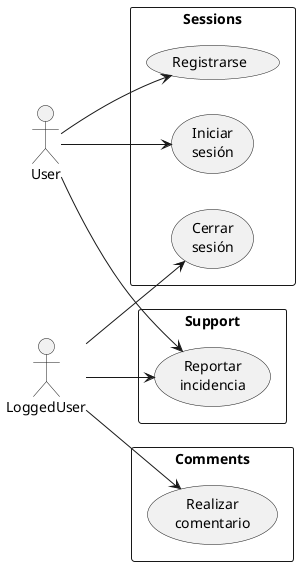 @startuml
left to right direction

rectangle Sessions {
 usecase (Registrarse)
 usecase (Iniciar\nsesión)
 usecase (Cerrar\nsesión)
}

rectangle Support {
 usecase (Reportar\nincidencia)
}

rectangle Comments {
 usecase (Realizar\ncomentario)
}

:User: --> (Registrarse)
:User: --> (Iniciar\nsesión)
:User: --> (Reportar\nincidencia)

:LoggedUser: --> (Cerrar\nsesión)
:LoggedUser: --> (Reportar\nincidencia)
:LoggedUser: --> (Realizar\ncomentario)
@enduml